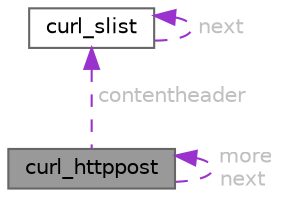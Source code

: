 digraph "curl_httppost"
{
 // INTERACTIVE_SVG=YES
 // LATEX_PDF_SIZE
  bgcolor="transparent";
  edge [fontname=Helvetica,fontsize=10,labelfontname=Helvetica,labelfontsize=10];
  node [fontname=Helvetica,fontsize=10,shape=box,height=0.2,width=0.4];
  Node1 [id="Node000001",label="curl_httppost",height=0.2,width=0.4,color="gray40", fillcolor="grey60", style="filled", fontcolor="black",tooltip=" "];
  Node1 -> Node1 [id="edge1_Node000001_Node000001",dir="back",color="darkorchid3",style="dashed",tooltip=" ",label=" more\nnext",fontcolor="grey" ];
  Node2 -> Node1 [id="edge2_Node000001_Node000002",dir="back",color="darkorchid3",style="dashed",tooltip=" ",label=" contentheader",fontcolor="grey" ];
  Node2 [id="Node000002",label="curl_slist",height=0.2,width=0.4,color="gray40", fillcolor="white", style="filled",URL="$a00949.html",tooltip=" "];
  Node2 -> Node2 [id="edge3_Node000002_Node000002",dir="back",color="darkorchid3",style="dashed",tooltip=" ",label=" next",fontcolor="grey" ];
}

